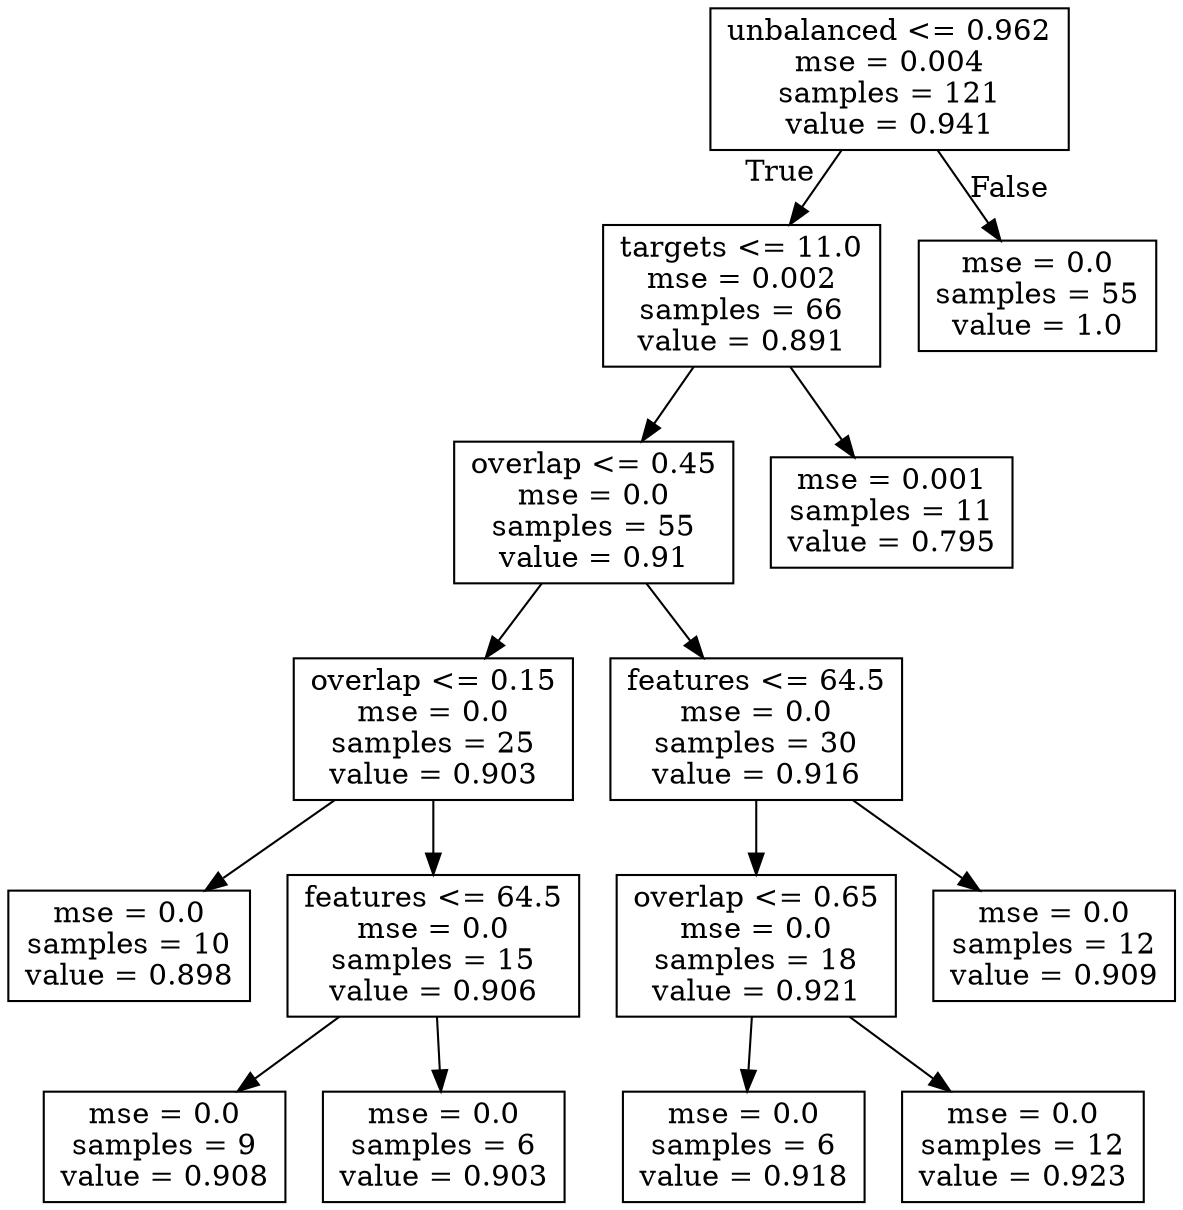 digraph Tree {
node [shape=box] ;
0 [label="unbalanced <= 0.962\nmse = 0.004\nsamples = 121\nvalue = 0.941"] ;
1 [label="targets <= 11.0\nmse = 0.002\nsamples = 66\nvalue = 0.891"] ;
0 -> 1 [labeldistance=2.5, labelangle=45, headlabel="True"] ;
2 [label="overlap <= 0.45\nmse = 0.0\nsamples = 55\nvalue = 0.91"] ;
1 -> 2 ;
3 [label="overlap <= 0.15\nmse = 0.0\nsamples = 25\nvalue = 0.903"] ;
2 -> 3 ;
4 [label="mse = 0.0\nsamples = 10\nvalue = 0.898"] ;
3 -> 4 ;
5 [label="features <= 64.5\nmse = 0.0\nsamples = 15\nvalue = 0.906"] ;
3 -> 5 ;
6 [label="mse = 0.0\nsamples = 9\nvalue = 0.908"] ;
5 -> 6 ;
7 [label="mse = 0.0\nsamples = 6\nvalue = 0.903"] ;
5 -> 7 ;
8 [label="features <= 64.5\nmse = 0.0\nsamples = 30\nvalue = 0.916"] ;
2 -> 8 ;
9 [label="overlap <= 0.65\nmse = 0.0\nsamples = 18\nvalue = 0.921"] ;
8 -> 9 ;
10 [label="mse = 0.0\nsamples = 6\nvalue = 0.918"] ;
9 -> 10 ;
11 [label="mse = 0.0\nsamples = 12\nvalue = 0.923"] ;
9 -> 11 ;
12 [label="mse = 0.0\nsamples = 12\nvalue = 0.909"] ;
8 -> 12 ;
13 [label="mse = 0.001\nsamples = 11\nvalue = 0.795"] ;
1 -> 13 ;
14 [label="mse = 0.0\nsamples = 55\nvalue = 1.0"] ;
0 -> 14 [labeldistance=2.5, labelangle=-45, headlabel="False"] ;
}